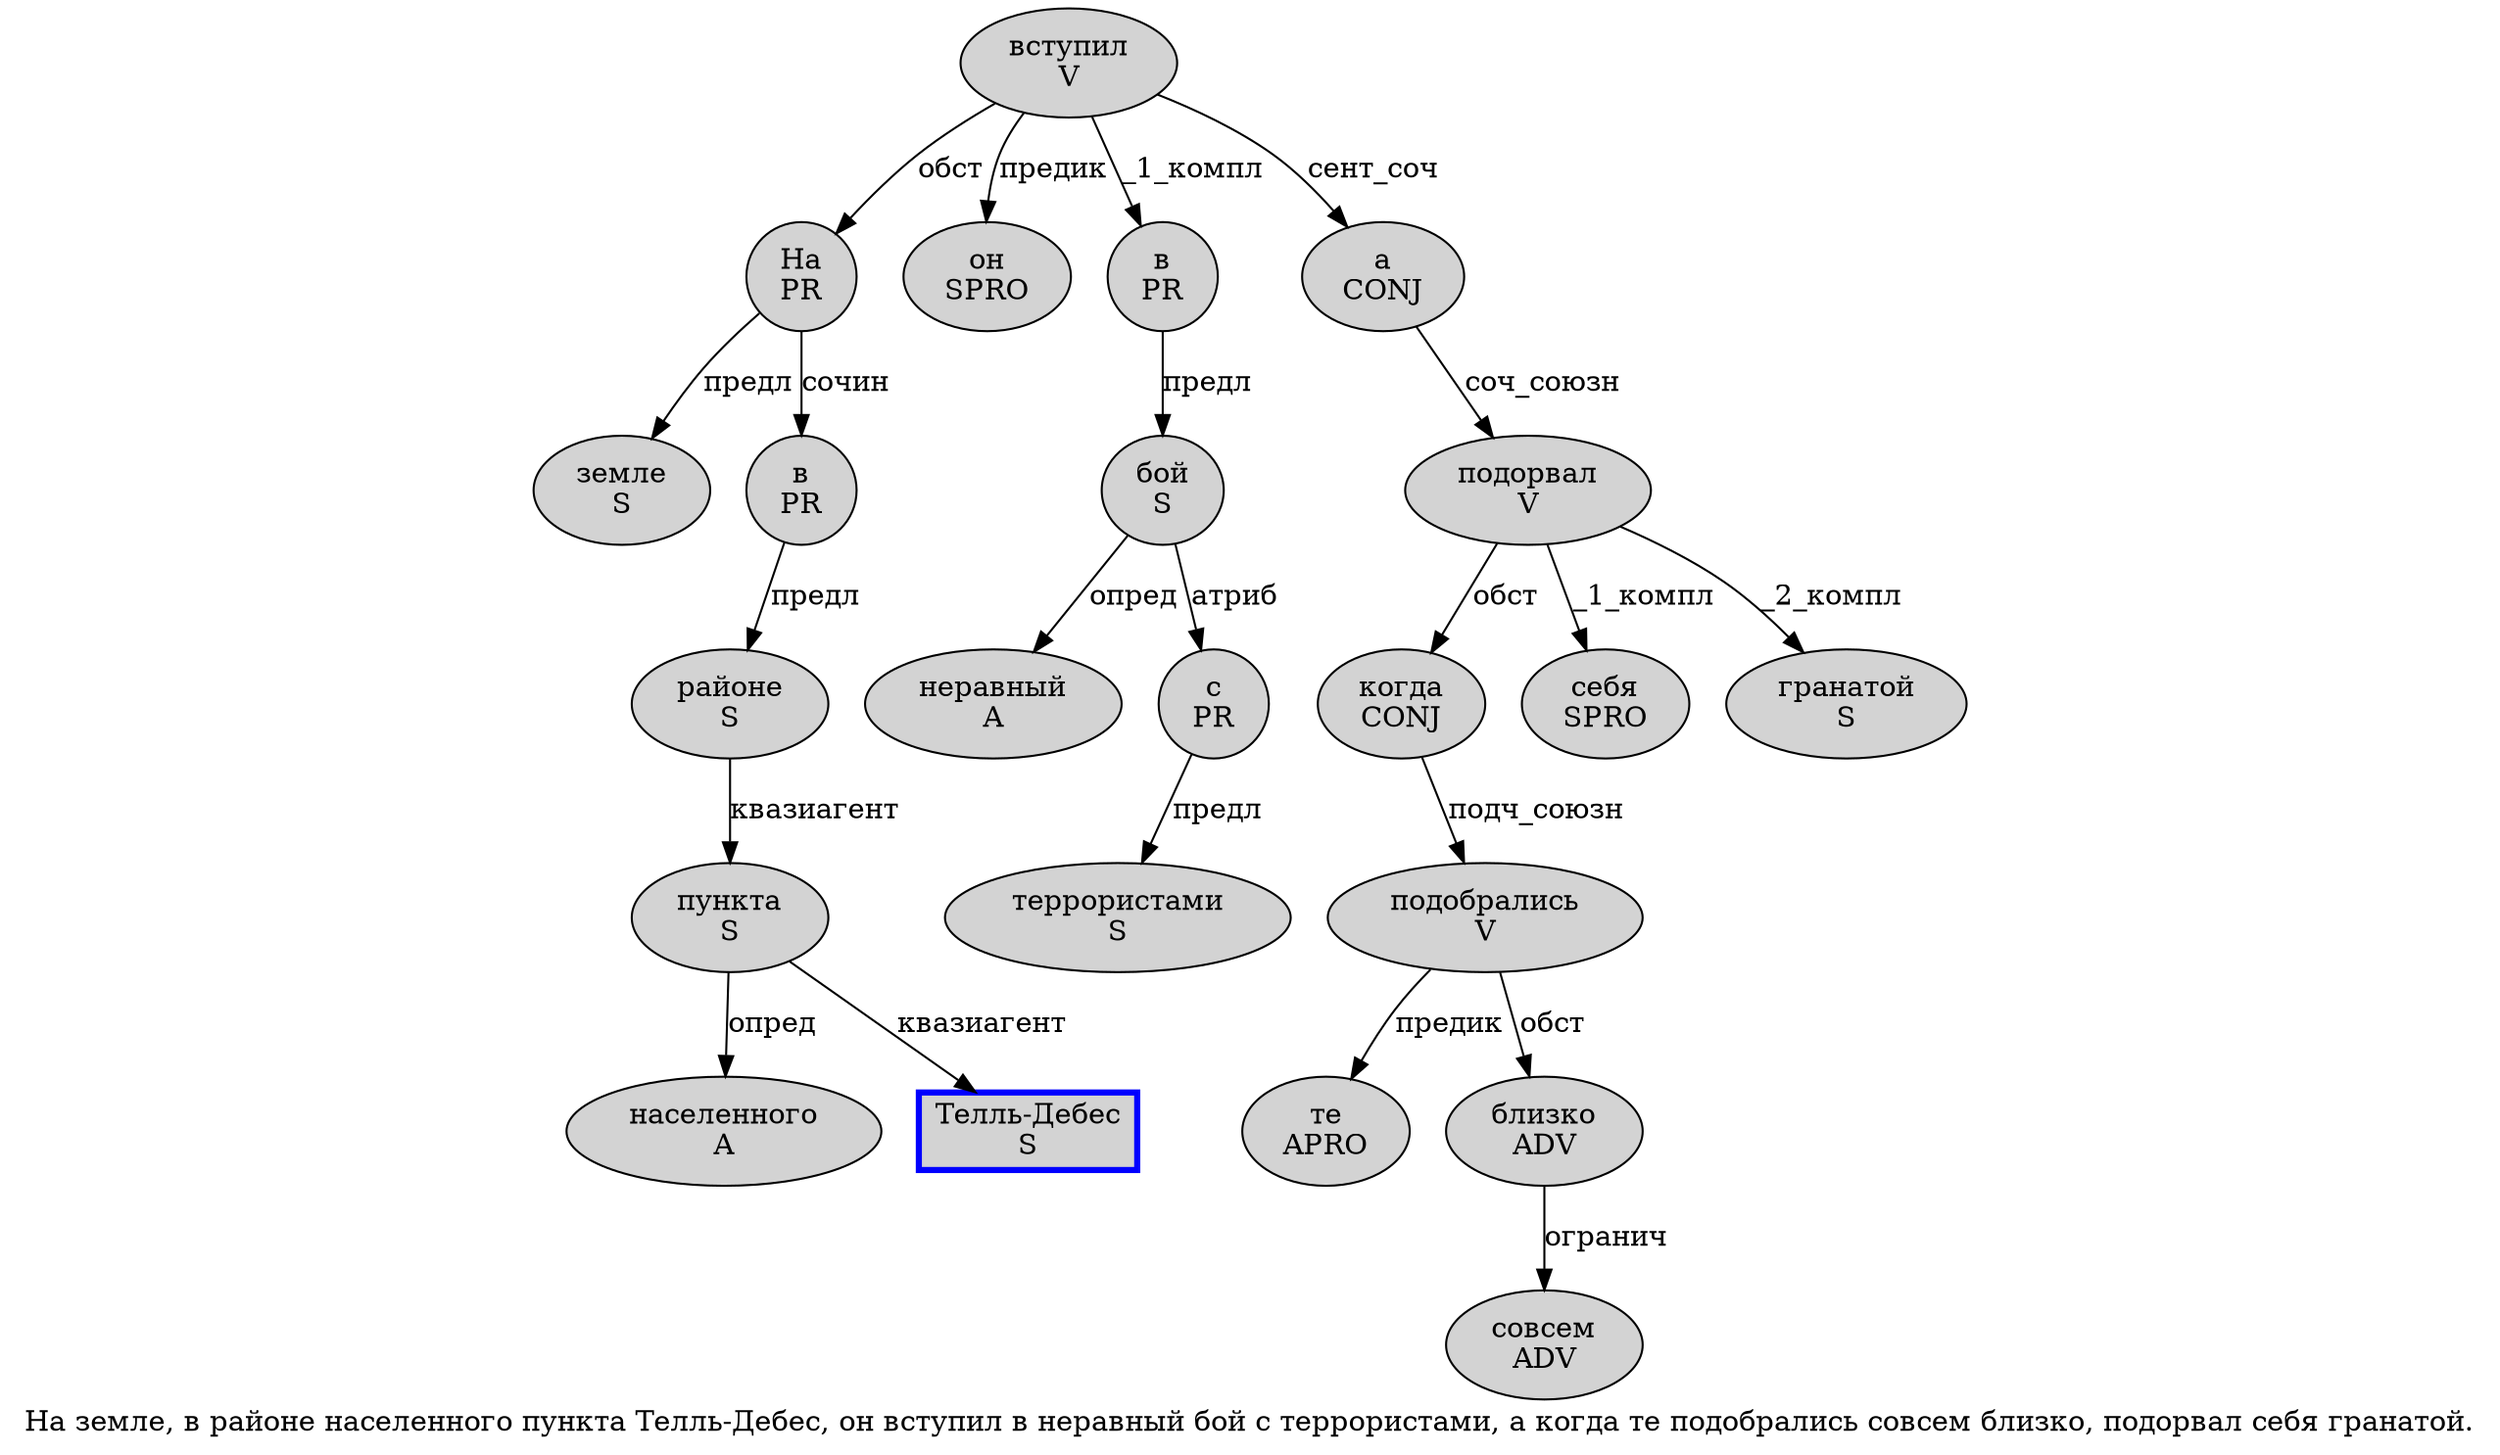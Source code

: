 digraph SENTENCE_73 {
	graph [label="На земле, в районе населенного пункта Телль-Дебес, он вступил в неравный бой с террористами, а когда те подобрались совсем близко, подорвал себя гранатой."]
	node [style=filled]
		0 [label="На
PR" color="" fillcolor=lightgray penwidth=1 shape=ellipse]
		1 [label="земле
S" color="" fillcolor=lightgray penwidth=1 shape=ellipse]
		3 [label="в
PR" color="" fillcolor=lightgray penwidth=1 shape=ellipse]
		4 [label="районе
S" color="" fillcolor=lightgray penwidth=1 shape=ellipse]
		5 [label="населенного
A" color="" fillcolor=lightgray penwidth=1 shape=ellipse]
		6 [label="пункта
S" color="" fillcolor=lightgray penwidth=1 shape=ellipse]
		7 [label="Телль-Дебес
S" color=blue fillcolor=lightgray penwidth=3 shape=box]
		9 [label="он
SPRO" color="" fillcolor=lightgray penwidth=1 shape=ellipse]
		10 [label="вступил
V" color="" fillcolor=lightgray penwidth=1 shape=ellipse]
		11 [label="в
PR" color="" fillcolor=lightgray penwidth=1 shape=ellipse]
		12 [label="неравный
A" color="" fillcolor=lightgray penwidth=1 shape=ellipse]
		13 [label="бой
S" color="" fillcolor=lightgray penwidth=1 shape=ellipse]
		14 [label="с
PR" color="" fillcolor=lightgray penwidth=1 shape=ellipse]
		15 [label="террористами
S" color="" fillcolor=lightgray penwidth=1 shape=ellipse]
		17 [label="а
CONJ" color="" fillcolor=lightgray penwidth=1 shape=ellipse]
		18 [label="когда
CONJ" color="" fillcolor=lightgray penwidth=1 shape=ellipse]
		19 [label="те
APRO" color="" fillcolor=lightgray penwidth=1 shape=ellipse]
		20 [label="подобрались
V" color="" fillcolor=lightgray penwidth=1 shape=ellipse]
		21 [label="совсем
ADV" color="" fillcolor=lightgray penwidth=1 shape=ellipse]
		22 [label="близко
ADV" color="" fillcolor=lightgray penwidth=1 shape=ellipse]
		24 [label="подорвал
V" color="" fillcolor=lightgray penwidth=1 shape=ellipse]
		25 [label="себя
SPRO" color="" fillcolor=lightgray penwidth=1 shape=ellipse]
		26 [label="гранатой
S" color="" fillcolor=lightgray penwidth=1 shape=ellipse]
			18 -> 20 [label="подч_союзн"]
			3 -> 4 [label="предл"]
			6 -> 5 [label="опред"]
			6 -> 7 [label="квазиагент"]
			0 -> 1 [label="предл"]
			0 -> 3 [label="сочин"]
			4 -> 6 [label="квазиагент"]
			13 -> 12 [label="опред"]
			13 -> 14 [label="атриб"]
			11 -> 13 [label="предл"]
			10 -> 0 [label="обст"]
			10 -> 9 [label="предик"]
			10 -> 11 [label="_1_компл"]
			10 -> 17 [label="сент_соч"]
			17 -> 24 [label="соч_союзн"]
			14 -> 15 [label="предл"]
			22 -> 21 [label="огранич"]
			20 -> 19 [label="предик"]
			20 -> 22 [label="обст"]
			24 -> 18 [label="обст"]
			24 -> 25 [label="_1_компл"]
			24 -> 26 [label="_2_компл"]
}